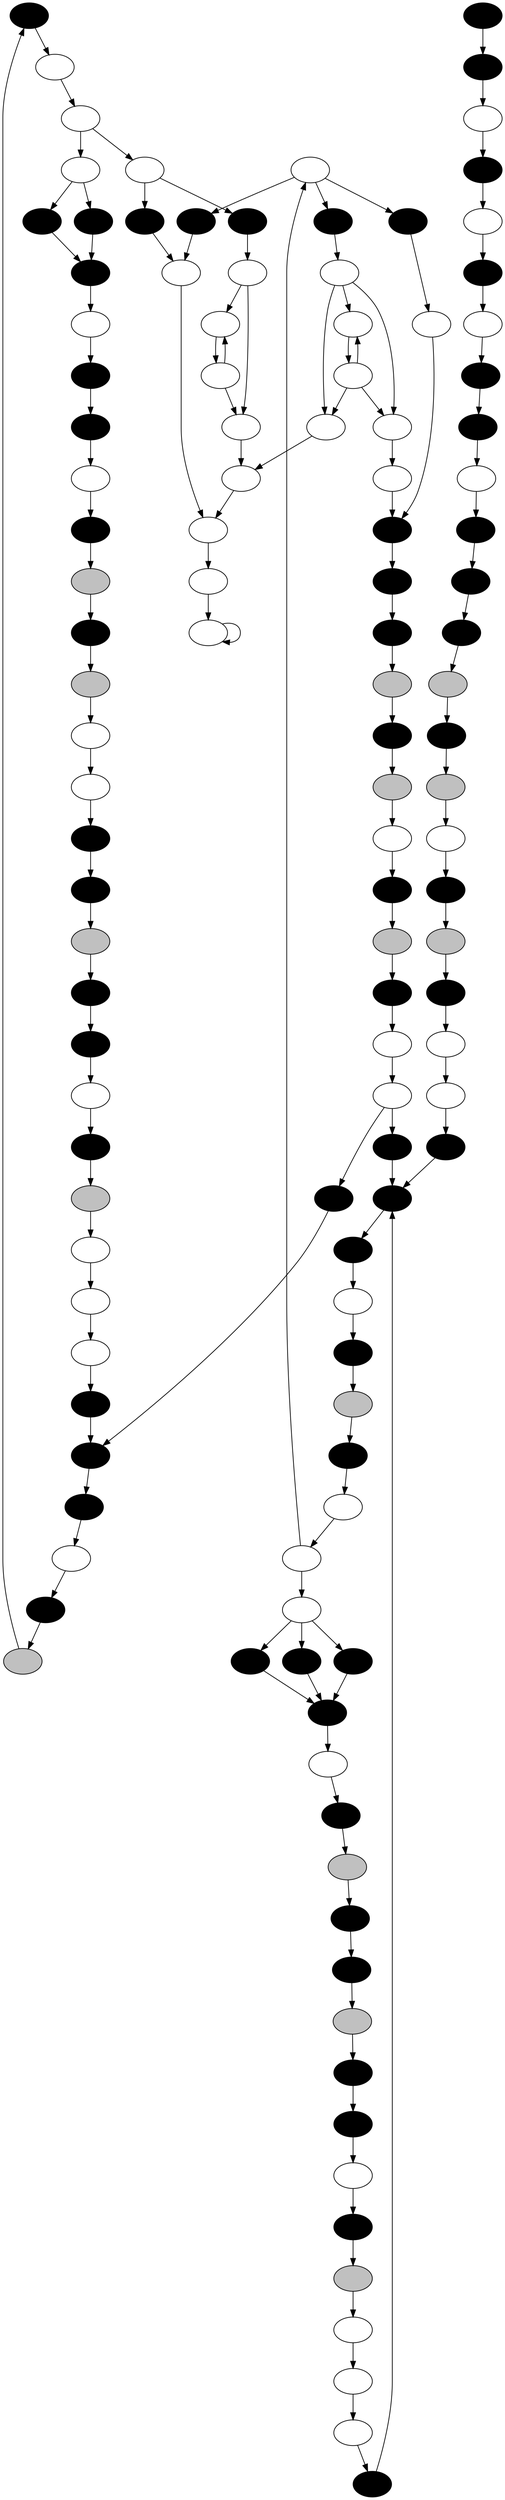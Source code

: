 digraph Foo {
  n373 [label = "", style = filled, fillcolor = black];
  n330 [label = "", style = filled, fillcolor = black];
  n372 [label = "", style = filled, fillcolor = white];
  n322 [label = "", style = filled, fillcolor = black];
  n337 [label = "", style = filled, fillcolor = black];
  n393 [label = "", style = filled, fillcolor = black];
  n399 [label = "", style = filled, fillcolor = white];
  n365 [label = "", style = filled, fillcolor = white];
  n406 [label = "", style = filled, fillcolor = white];
  n351 [label = "", style = filled, fillcolor = white];
  n335 [label = "", style = filled, fillcolor = gray];
  n344 [label = "", style = filled, fillcolor = white];
  n404 [label = "", style = filled, fillcolor = white];
  n313 [label = "", style = filled, fillcolor = white];
  n302 [label = "", style = filled, fillcolor = black];
  n383 [label = "", style = filled, fillcolor = white];
  n403 [label = "", style = filled, fillcolor = black];
  n414 [label = "", style = filled, fillcolor = white];
  n418 [label = "", style = filled, fillcolor = white];
  n419 [label = "", style = filled, fillcolor = black];
  n361 [label = "", style = filled, fillcolor = black];
  n422 [label = "", style = filled, fillcolor = black];
  n415 [label = "", style = filled, fillcolor = black];
  n392 [label = "", style = filled, fillcolor = white];
  n413 [label = "", style = filled, fillcolor = black];
  n416 [label = "", style = filled, fillcolor = black];
  n353 [label = "", style = filled, fillcolor = white];
  n397 [label = "", style = filled, fillcolor = black];
  n386 [label = "", style = filled, fillcolor = gray];
  n317 [label = "", style = filled, fillcolor = gray];
  n336 [label = "", style = filled, fillcolor = white];
  n411 [label = "", style = filled, fillcolor = white];
  n352 [label = "", style = filled, fillcolor = white];
  n326 [label = "", style = filled, fillcolor = black];
  n410 [label = "", style = filled, fillcolor = gray];
  n315 [label = "", style = filled, fillcolor = white];
  n391 [label = "", style = filled, fillcolor = white];
  n324 [label = "", style = filled, fillcolor = white];
  n367 [label = "", style = filled, fillcolor = black];
  n409 [label = "", style = filled, fillcolor = black];
  n349 [label = "", style = filled, fillcolor = black];
  n333 [label = "", style = filled, fillcolor = black];
  n309 [label = "", style = filled, fillcolor = black];
  n354 [label = "", style = filled, fillcolor = black];
  n421 [label = "", style = filled, fillcolor = black];
  n401 [label = "", style = filled, fillcolor = black];
  n339 [label = "", style = filled, fillcolor = white];
  n385 [label = "", style = filled, fillcolor = black];
  n370 [label = "", style = filled, fillcolor = white];
  n407 [label = "", style = filled, fillcolor = black];
  n405 [label = "", style = filled, fillcolor = white];
  n379 [label = "", style = filled, fillcolor = black];
  n420 [label = "", style = filled, fillcolor = white];
  n342 [label = "", style = filled, fillcolor = black];
  n402 [label = "", style = filled, fillcolor = black];
  n332 [label = "", style = filled, fillcolor = black];
  n400 [label = "", style = filled, fillcolor = gray];
  n319 [label = "", style = filled, fillcolor = gray];
  n338 [label = "", style = filled, fillcolor = white];
  n387 [label = "", style = filled, fillcolor = black];
  n398 [label = "", style = filled, fillcolor = black];
  n306 [label = "", style = filled, fillcolor = black];
  n395 [label = "", style = filled, fillcolor = black];
  n363 [label = "", style = filled, fillcolor = gray];
  n378 [label = "", style = filled, fillcolor = white];
  n381 [label = "", style = filled, fillcolor = white];
  n390 [label = "", style = filled, fillcolor = black];
  n389 [label = "", style = filled, fillcolor = black];
  n347 [label = "", style = filled, fillcolor = black];
  n340 [label = "", style = filled, fillcolor = white];
  n359 [label = "", style = filled, fillcolor = white];
  n328 [label = "", style = filled, fillcolor = black];
  n384 [label = "", style = filled, fillcolor = white];
  n380 [label = "", style = filled, fillcolor = white];
  n357 [label = "", style = filled, fillcolor = black];
  n377 [label = "", style = filled, fillcolor = white];
  n388 [label = "", style = filled, fillcolor = gray];
  n376 [label = "", style = filled, fillcolor = white];
  n375 [label = "", style = filled, fillcolor = black];
  n374 [label = "", style = filled, fillcolor = black];
  n371 [label = "", style = filled, fillcolor = black];
  n307 [label = "", style = filled, fillcolor = gray];
  n368 [label = "", style = filled, fillcolor = white];
  n366 [label = "", style = filled, fillcolor = white];
  n364 [label = "", style = filled, fillcolor = white];
  n362 [label = "", style = filled, fillcolor = black];
  n396 [label = "", style = filled, fillcolor = white];
  n356 [label = "", style = filled, fillcolor = black];
  n412 [label = "", style = filled, fillcolor = black];
  n360 [label = "", style = filled, fillcolor = white];
  n358 [label = "", style = filled, fillcolor = gray];
  n311 [label = "", style = filled, fillcolor = gray];
  n408 [label = "", style = filled, fillcolor = white];
  n355 [label = "", style = filled, fillcolor = black];
  n303 [label = "", style = filled, fillcolor = black];
  n382 [label = "", style = filled, fillcolor = white];
  n346 [label = "", style = filled, fillcolor = black];
  n350 [label = "", style = filled, fillcolor = white];
  n348 [label = "", style = filled, fillcolor = gray];
  n345 [label = "", style = filled, fillcolor = white];
  n417 [label = "", style = filled, fillcolor = white];
  n343 [label = "", style = filled, fillcolor = black];
  n305 [label = "", style = filled, fillcolor = white];
  n341 [label = "", style = filled, fillcolor = black];
  n318 [label = "", style = filled, fillcolor = black];
  n334 [label = "", style = filled, fillcolor = black];
  n331 [label = "", style = filled, fillcolor = white];
  n329 [label = "", style = filled, fillcolor = gray];
  n394 [label = "", style = filled, fillcolor = black];
  n327 [label = "", style = filled, fillcolor = gray];
  n325 [label = "", style = filled, fillcolor = white];
  n323 [label = "", style = filled, fillcolor = white];
  n321 [label = "", style = filled, fillcolor = black];
  n320 [label = "", style = filled, fillcolor = white];
  n369 [label = "", style = filled, fillcolor = white];
  n316 [label = "", style = filled, fillcolor = black];
  n314 [label = "", style = filled, fillcolor = black];
  n312 [label = "", style = filled, fillcolor = black];
  n310 [label = "", style = filled, fillcolor = black];
  n308 [label = "", style = filled, fillcolor = black];
  n304 [label = "", style = filled, fillcolor = gray];
  n301 [label = "", style = filled, fillcolor = white];
  n304 -> n305 ;
  n301 -> n303 ;
  n301 -> n302 ;
  n303 -> n354 ;
  n302 -> n309 ;
  n308 -> n309 ;
  n306 -> n307 ;
  n305 -> n334 ;
  n307 -> n373 ;
  n312 -> n313 ;
  n310 -> n311 ;
  n311 -> n357 ;
  n309 -> n343 ;
  n316 -> n317 ;
  n314 -> n315 ;
  n315 -> n362 ;
  n313 -> n383 ;
  n320 -> n301 ;
  n318 -> n319 ;
  n319 -> n364 ;
  n317 -> n413 ;
  n323 -> n324 ;
  n321 -> n322 ;
  n324 -> n308 ;
  n322 -> n388 ;
  n327 -> n328 ;
  n325 -> n326 ;
  n328 -> n386 ;
  n326 -> n321 ;
  n331 -> n332 ;
  n329 -> n330 ;
  n332 -> n401 ;
  n330 -> n320 ;
  n334 -> n335 ;
  n333 -> n313 ;
  n336 -> n337 ;
  n335 -> n419 ;
  n339 -> n376 ;
  n338 -> n340 ;
  n338 -> n339 ;
  n340 -> n382 ;
  n337 -> n327 ;
  n343 -> n344 ;
  n341 -> n342 ;
  n344 -> n393 ;
  n342 -> n336 ;
  n348 -> n349 ;
  n345 -> n333 ;
  n345 -> n347 ;
  n345 -> n346 ;
  n346 -> n352 ;
  n347 -> n399 ;
  n349 -> n371 ;
  n350 -> n345 ;
  n350 -> n351 ;
  n352 -> n326 ;
  n351 -> n407 ;
  n351 -> n421 ;
  n351 -> n422 ;
  n355 -> n356 ;
  n353 -> n350 ;
  n356 -> n370 ;
  n354 -> n395 ;
  n360 -> n306 ;
  n358 -> n359 ;
  n357 -> n379 ;
  n359 -> n387 ;
  n362 -> n363 ;
  n361 -> n353 ;
  n364 -> n365 ;
  n363 -> n394 ;
  n368 -> n369 ;
  n366 -> n367 ;
  n365 -> n366 ;
  n367 -> n309 ;
  n370 -> n341 ;
  n371 -> n372 ;
  n369 -> n411 ;
  n372 -> n318 ;
  n375 -> n354 ;
  n374 -> n331 ;
  n376 -> n340 ;
  n376 -> n339 ;
  n373 -> n405 ;
  n380 -> n381 ;
  n377 -> n378 ;
  n378 -> n378 ;
  n379 -> n404 ;
  n384 -> n385 ;
  n382 -> n383 ;
  n381 -> n380 ;
  n381 -> n392 ;
  n381 -> n391 ;
  n383 -> n377 ;
  n387 -> n329 ;
  n388 -> n389 ;
  n385 -> n310 ;
  n386 -> n414 ;
  n390 -> n348 ;
  n389 -> n358 ;
  n391 -> n382 ;
  n392 -> n325 ;
  n396 -> n397 ;
  n395 -> n360 ;
  n394 -> n390 ;
  n393 -> n400 ;
  n399 -> n380 ;
  n399 -> n392 ;
  n399 -> n391 ;
  n398 -> n338 ;
  n400 -> n361 ;
  n397 -> n408 ;
  n401 -> n316 ;
  n402 -> n403 ;
  n403 -> n420 ;
  n404 -> n409 ;
  n407 -> n314 ;
  n405 -> n406 ;
  n408 -> n415 ;
  n406 -> n418 ;
  n406 -> n417 ;
  n410 -> n368 ;
  n409 -> n410 ;
  n411 -> n375 ;
  n412 -> n396 ;
  n413 -> n304 ;
  n416 -> n356 ;
  n415 -> n374 ;
  n414 -> n384 ;
  n418 -> n312 ;
  n418 -> n398 ;
  n419 -> n323 ;
  n417 -> n355 ;
  n417 -> n416 ;
  n420 -> n412 ;
  n422 -> n314 ;
  n421 -> n314 ;

}